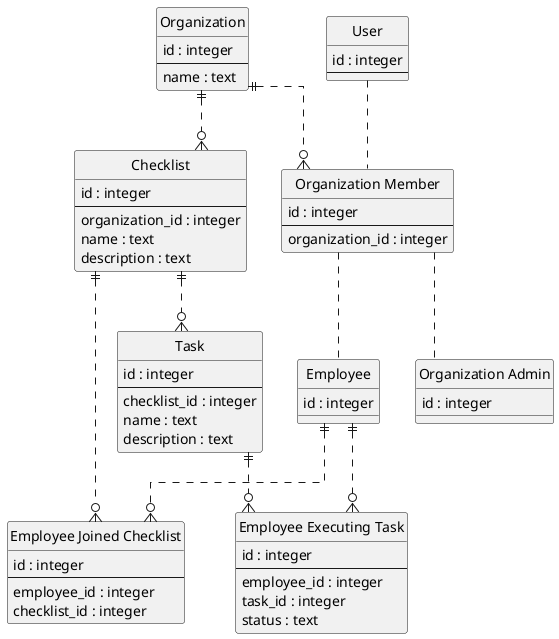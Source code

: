 @startuml

' hide the spot
hide circle

' avoid problems with angled crows feet
skinparam linetype ortho

entity "Organization" as org {
  id : integer
  --
  name : text
}

entity "Checklist" as che {
  id : integer
  --
  organization_id : integer
  name : text
  description : text
}

entity "Task" as tas {
  id : integer
  --
  checklist_id : integer
  name : text
  description : text
}

entity "User" as use {
  id : integer
  --
}

entity "Organization Member" as mem {
  id : integer
  --
  organization_id : integer
}

entity "Organization Admin" as adm {
  id : integer
}

entity "Employee" as emp {
  id : integer
}

entity "Employee Joined Checklist" as e_c {
  id : integer
  --
  employee_id : integer
  checklist_id : integer
}

entity "Employee Executing Task" as e_t {
  id : integer
  --
  employee_id : integer
  task_id : integer
  status : text
}

org ||..o{ che
che ||..o{ tas

use .. mem
mem .. adm
mem .. emp

org ||..o{ mem
emp ||..o{ e_c
che ||..o{ e_c
emp ||..o{ e_t
tas ||..o{ e_t

@enduml
